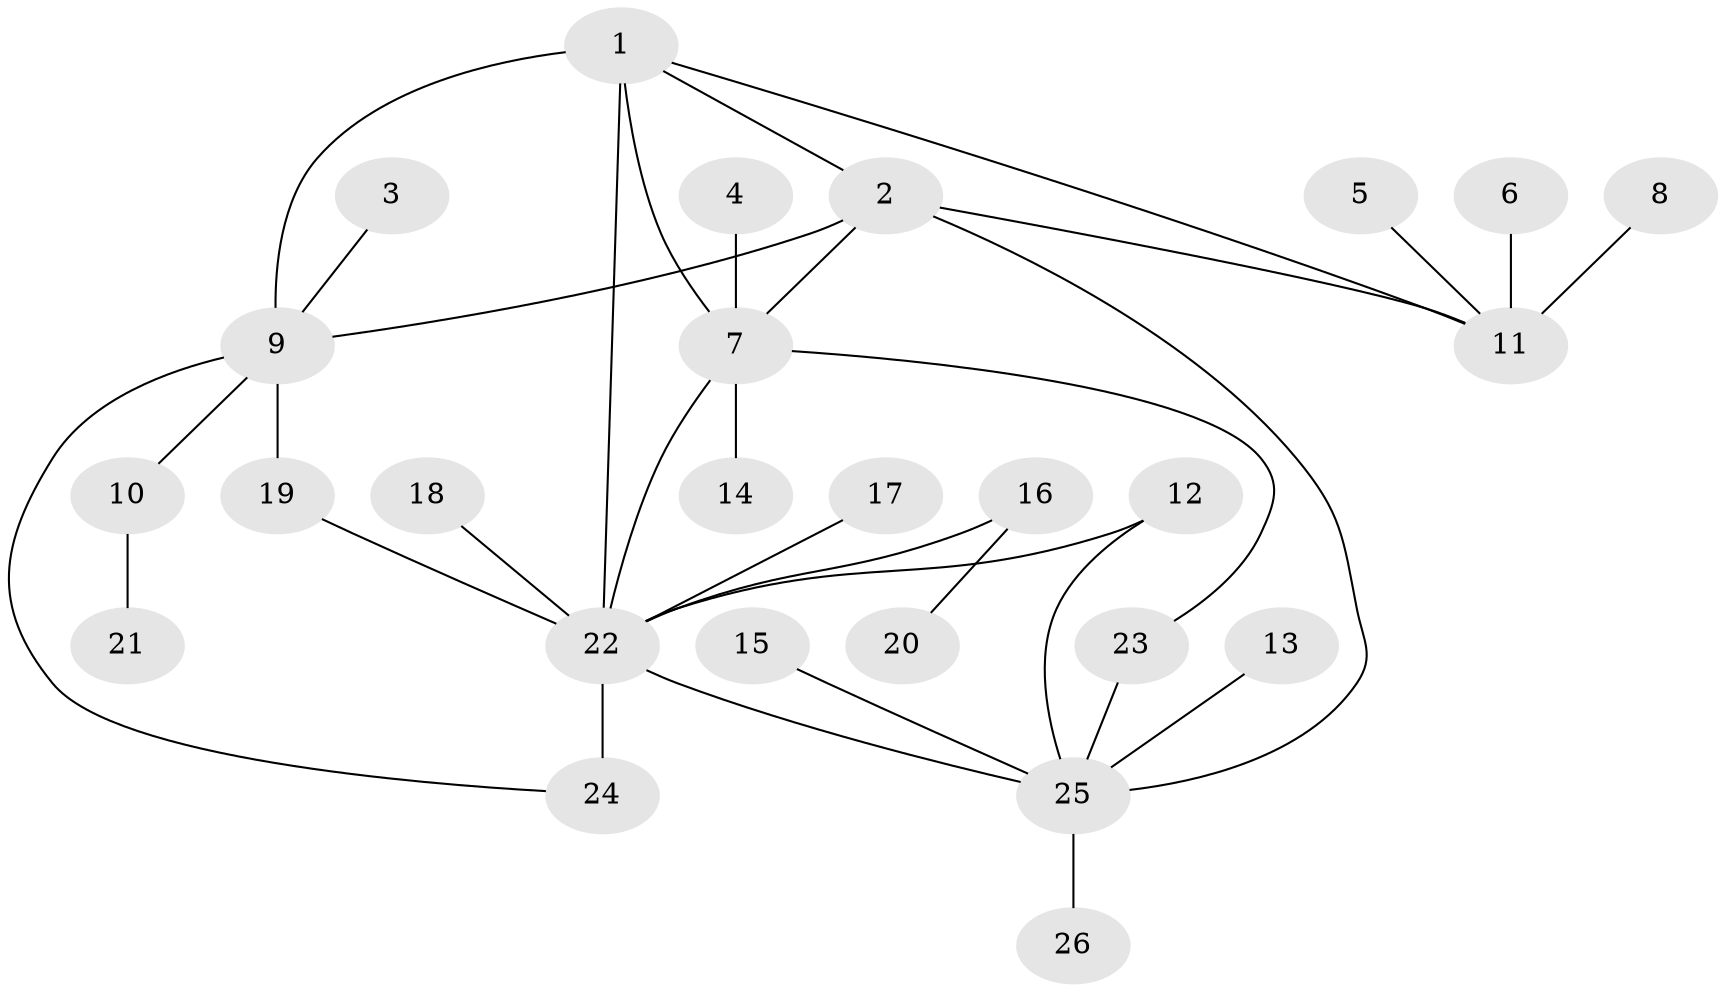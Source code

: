// original degree distribution, {3: 0.15384615384615385, 7: 0.038461538461538464, 12: 0.019230769230769232, 4: 0.09615384615384616, 6: 0.038461538461538464, 1: 0.5384615384615384, 2: 0.11538461538461539}
// Generated by graph-tools (version 1.1) at 2025/50/03/09/25 03:50:42]
// undirected, 26 vertices, 34 edges
graph export_dot {
graph [start="1"]
  node [color=gray90,style=filled];
  1;
  2;
  3;
  4;
  5;
  6;
  7;
  8;
  9;
  10;
  11;
  12;
  13;
  14;
  15;
  16;
  17;
  18;
  19;
  20;
  21;
  22;
  23;
  24;
  25;
  26;
  1 -- 2 [weight=1.0];
  1 -- 7 [weight=1.0];
  1 -- 9 [weight=1.0];
  1 -- 11 [weight=1.0];
  1 -- 22 [weight=1.0];
  2 -- 7 [weight=1.0];
  2 -- 9 [weight=1.0];
  2 -- 11 [weight=1.0];
  2 -- 25 [weight=1.0];
  3 -- 9 [weight=1.0];
  4 -- 7 [weight=1.0];
  5 -- 11 [weight=1.0];
  6 -- 11 [weight=1.0];
  7 -- 14 [weight=1.0];
  7 -- 22 [weight=1.0];
  7 -- 23 [weight=1.0];
  8 -- 11 [weight=1.0];
  9 -- 10 [weight=1.0];
  9 -- 19 [weight=1.0];
  9 -- 24 [weight=1.0];
  10 -- 21 [weight=1.0];
  12 -- 22 [weight=1.0];
  12 -- 25 [weight=1.0];
  13 -- 25 [weight=1.0];
  15 -- 25 [weight=1.0];
  16 -- 20 [weight=1.0];
  16 -- 22 [weight=1.0];
  17 -- 22 [weight=1.0];
  18 -- 22 [weight=1.0];
  19 -- 22 [weight=1.0];
  22 -- 24 [weight=2.0];
  22 -- 25 [weight=1.0];
  23 -- 25 [weight=1.0];
  25 -- 26 [weight=1.0];
}
